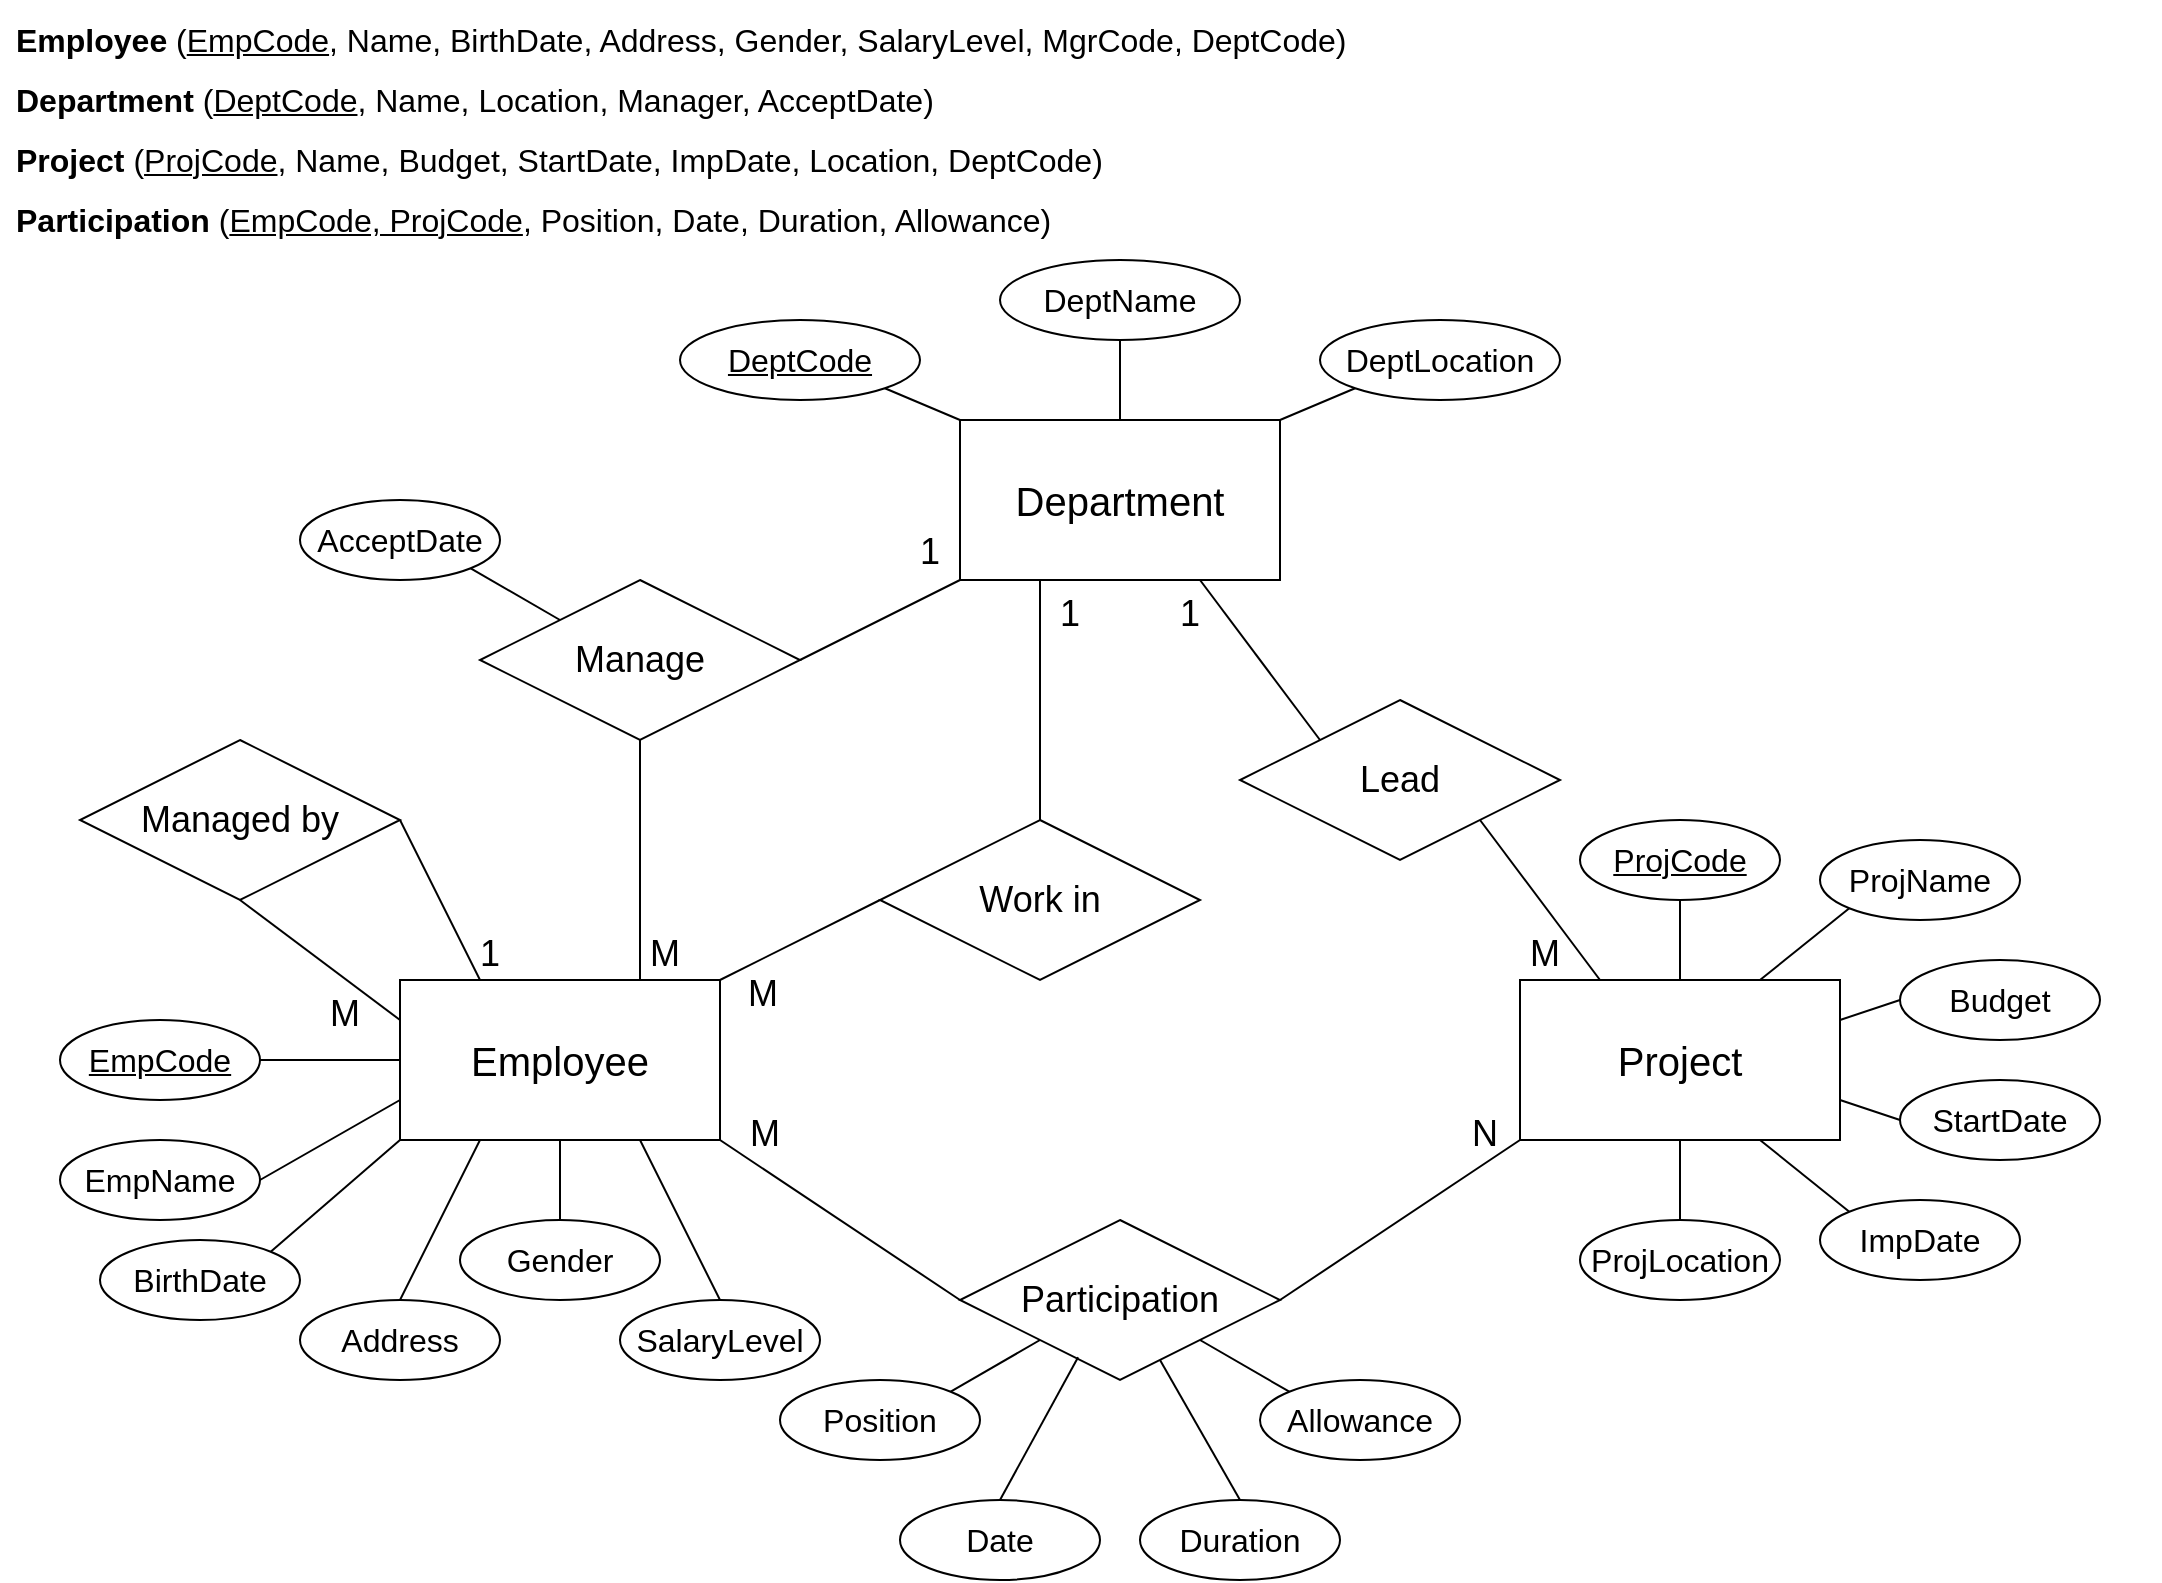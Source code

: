 <mxfile version="20.6.0" type="github">
  <diagram id="R2lEEEUBdFMjLlhIrx00" name="Page-1">
    <mxGraphModel dx="1552" dy="783" grid="1" gridSize="10" guides="1" tooltips="1" connect="1" arrows="1" fold="1" page="1" pageScale="1" pageWidth="1169" pageHeight="827" math="0" shadow="0" extFonts="Permanent Marker^https://fonts.googleapis.com/css?family=Permanent+Marker">
      <root>
        <mxCell id="0" />
        <mxCell id="1" parent="0" />
        <mxCell id="7aotdKkFnBZWeoV24bbZ-1" value="Employee" style="whiteSpace=wrap;html=1;align=center;fontSize=20;" parent="1" vertex="1">
          <mxGeometry x="240" y="500" width="160" height="80" as="geometry" />
        </mxCell>
        <mxCell id="7aotdKkFnBZWeoV24bbZ-2" value="Department" style="whiteSpace=wrap;html=1;align=center;fontSize=20;" parent="1" vertex="1">
          <mxGeometry x="520" y="220" width="160" height="80" as="geometry" />
        </mxCell>
        <mxCell id="7aotdKkFnBZWeoV24bbZ-3" value="Project" style="whiteSpace=wrap;html=1;align=center;fontSize=20;" parent="1" vertex="1">
          <mxGeometry x="800" y="500" width="160" height="80" as="geometry" />
        </mxCell>
        <mxCell id="7aotdKkFnBZWeoV24bbZ-4" value="&lt;font style=&quot;font-size: 18px;&quot;&gt;Work in&lt;/font&gt;" style="shape=rhombus;perimeter=rhombusPerimeter;whiteSpace=wrap;html=1;align=center;fontSize=18;" parent="1" vertex="1">
          <mxGeometry x="480" y="420" width="160" height="80" as="geometry" />
        </mxCell>
        <mxCell id="7aotdKkFnBZWeoV24bbZ-5" value="Lead" style="shape=rhombus;perimeter=rhombusPerimeter;whiteSpace=wrap;html=1;align=center;fontSize=18;" parent="1" vertex="1">
          <mxGeometry x="660" y="360" width="160" height="80" as="geometry" />
        </mxCell>
        <mxCell id="7aotdKkFnBZWeoV24bbZ-6" value="" style="endArrow=none;html=1;rounded=0;fontSize=18;exitX=0.5;exitY=0;exitDx=0;exitDy=0;entryX=0.25;entryY=1;entryDx=0;entryDy=0;" parent="1" source="7aotdKkFnBZWeoV24bbZ-4" target="7aotdKkFnBZWeoV24bbZ-2" edge="1">
          <mxGeometry relative="1" as="geometry">
            <mxPoint x="560" y="530" as="sourcePoint" />
            <mxPoint x="720" y="530" as="targetPoint" />
          </mxGeometry>
        </mxCell>
        <mxCell id="7aotdKkFnBZWeoV24bbZ-7" value="1" style="resizable=0;html=1;align=right;verticalAlign=bottom;fontSize=18;" parent="7aotdKkFnBZWeoV24bbZ-6" connectable="0" vertex="1">
          <mxGeometry x="1" relative="1" as="geometry">
            <mxPoint x="20" y="30" as="offset" />
          </mxGeometry>
        </mxCell>
        <mxCell id="7aotdKkFnBZWeoV24bbZ-8" value="" style="endArrow=none;html=1;rounded=0;fontSize=18;exitX=0;exitY=0;exitDx=0;exitDy=0;entryX=0.75;entryY=1;entryDx=0;entryDy=0;" parent="1" source="7aotdKkFnBZWeoV24bbZ-5" target="7aotdKkFnBZWeoV24bbZ-2" edge="1">
          <mxGeometry relative="1" as="geometry">
            <mxPoint x="560" y="530" as="sourcePoint" />
            <mxPoint x="720" y="530" as="targetPoint" />
          </mxGeometry>
        </mxCell>
        <mxCell id="7aotdKkFnBZWeoV24bbZ-9" value="1" style="resizable=0;html=1;align=right;verticalAlign=bottom;fontSize=18;" parent="7aotdKkFnBZWeoV24bbZ-8" connectable="0" vertex="1">
          <mxGeometry x="1" relative="1" as="geometry">
            <mxPoint y="30" as="offset" />
          </mxGeometry>
        </mxCell>
        <mxCell id="7aotdKkFnBZWeoV24bbZ-10" value="" style="endArrow=none;html=1;rounded=0;fontSize=18;entryX=1;entryY=0;entryDx=0;entryDy=0;exitX=0;exitY=0.5;exitDx=0;exitDy=0;" parent="1" source="7aotdKkFnBZWeoV24bbZ-4" target="7aotdKkFnBZWeoV24bbZ-1" edge="1">
          <mxGeometry relative="1" as="geometry">
            <mxPoint x="440" y="474" as="sourcePoint" />
            <mxPoint x="600" y="474" as="targetPoint" />
          </mxGeometry>
        </mxCell>
        <mxCell id="7aotdKkFnBZWeoV24bbZ-11" value="M" style="resizable=0;html=1;align=right;verticalAlign=bottom;fontSize=18;" parent="7aotdKkFnBZWeoV24bbZ-10" connectable="0" vertex="1">
          <mxGeometry x="1" relative="1" as="geometry">
            <mxPoint x="30" y="20" as="offset" />
          </mxGeometry>
        </mxCell>
        <mxCell id="7aotdKkFnBZWeoV24bbZ-12" value="" style="endArrow=none;html=1;rounded=0;fontSize=18;exitX=1;exitY=1;exitDx=0;exitDy=0;entryX=0.25;entryY=0;entryDx=0;entryDy=0;" parent="1" source="7aotdKkFnBZWeoV24bbZ-5" target="7aotdKkFnBZWeoV24bbZ-3" edge="1">
          <mxGeometry relative="1" as="geometry">
            <mxPoint x="570" y="540" as="sourcePoint" />
            <mxPoint x="730" y="540" as="targetPoint" />
          </mxGeometry>
        </mxCell>
        <mxCell id="7aotdKkFnBZWeoV24bbZ-13" value="M" style="resizable=0;html=1;align=right;verticalAlign=bottom;fontSize=18;" parent="7aotdKkFnBZWeoV24bbZ-12" connectable="0" vertex="1">
          <mxGeometry x="1" relative="1" as="geometry">
            <mxPoint x="-20" as="offset" />
          </mxGeometry>
        </mxCell>
        <mxCell id="7aotdKkFnBZWeoV24bbZ-14" value="&lt;font style=&quot;font-size: 18px;&quot;&gt;Managed by&lt;/font&gt;" style="shape=rhombus;perimeter=rhombusPerimeter;whiteSpace=wrap;html=1;align=center;fontSize=18;" parent="1" vertex="1">
          <mxGeometry x="80" y="380" width="160" height="80" as="geometry" />
        </mxCell>
        <mxCell id="7aotdKkFnBZWeoV24bbZ-15" value="" style="endArrow=none;html=1;rounded=0;fontSize=18;exitX=1;exitY=0.5;exitDx=0;exitDy=0;entryX=0.25;entryY=0;entryDx=0;entryDy=0;" parent="1" source="7aotdKkFnBZWeoV24bbZ-14" target="7aotdKkFnBZWeoV24bbZ-1" edge="1">
          <mxGeometry relative="1" as="geometry">
            <mxPoint x="510" y="390" as="sourcePoint" />
            <mxPoint x="570" y="310" as="targetPoint" />
          </mxGeometry>
        </mxCell>
        <mxCell id="7aotdKkFnBZWeoV24bbZ-16" value="1" style="resizable=0;html=1;align=right;verticalAlign=bottom;fontSize=18;" parent="7aotdKkFnBZWeoV24bbZ-15" connectable="0" vertex="1">
          <mxGeometry x="1" relative="1" as="geometry">
            <mxPoint x="10" as="offset" />
          </mxGeometry>
        </mxCell>
        <mxCell id="7aotdKkFnBZWeoV24bbZ-17" value="" style="endArrow=none;html=1;rounded=0;fontSize=18;entryX=0;entryY=0.25;entryDx=0;entryDy=0;exitX=0.5;exitY=1;exitDx=0;exitDy=0;" parent="1" source="7aotdKkFnBZWeoV24bbZ-14" target="7aotdKkFnBZWeoV24bbZ-1" edge="1">
          <mxGeometry relative="1" as="geometry">
            <mxPoint x="430" y="430" as="sourcePoint" />
            <mxPoint x="370" y="510" as="targetPoint" />
          </mxGeometry>
        </mxCell>
        <mxCell id="7aotdKkFnBZWeoV24bbZ-18" value="M" style="resizable=0;html=1;align=right;verticalAlign=bottom;fontSize=18;" parent="7aotdKkFnBZWeoV24bbZ-17" connectable="0" vertex="1">
          <mxGeometry x="1" relative="1" as="geometry">
            <mxPoint x="-20" y="10" as="offset" />
          </mxGeometry>
        </mxCell>
        <mxCell id="7aotdKkFnBZWeoV24bbZ-19" value="&lt;font style=&quot;font-size: 18px;&quot;&gt;Participation&lt;/font&gt;" style="shape=rhombus;perimeter=rhombusPerimeter;whiteSpace=wrap;html=1;align=center;fontSize=18;" parent="1" vertex="1">
          <mxGeometry x="520" y="620" width="160" height="80" as="geometry" />
        </mxCell>
        <mxCell id="7aotdKkFnBZWeoV24bbZ-20" value="" style="endArrow=none;html=1;rounded=0;fontSize=18;entryX=0;entryY=1;entryDx=0;entryDy=0;exitX=1;exitY=0.5;exitDx=0;exitDy=0;" parent="1" source="7aotdKkFnBZWeoV24bbZ-19" target="7aotdKkFnBZWeoV24bbZ-3" edge="1">
          <mxGeometry relative="1" as="geometry">
            <mxPoint x="460" y="640" as="sourcePoint" />
            <mxPoint x="620" y="640" as="targetPoint" />
          </mxGeometry>
        </mxCell>
        <mxCell id="7aotdKkFnBZWeoV24bbZ-21" value="N" style="resizable=0;html=1;align=right;verticalAlign=bottom;fontSize=18;" parent="7aotdKkFnBZWeoV24bbZ-20" connectable="0" vertex="1">
          <mxGeometry x="1" relative="1" as="geometry">
            <mxPoint x="-10" y="10" as="offset" />
          </mxGeometry>
        </mxCell>
        <mxCell id="7aotdKkFnBZWeoV24bbZ-23" value="" style="endArrow=none;html=1;rounded=0;fontSize=18;entryX=1;entryY=1;entryDx=0;entryDy=0;exitX=0;exitY=0.5;exitDx=0;exitDy=0;" parent="1" source="7aotdKkFnBZWeoV24bbZ-19" target="7aotdKkFnBZWeoV24bbZ-1" edge="1">
          <mxGeometry relative="1" as="geometry">
            <mxPoint x="430" y="430" as="sourcePoint" />
            <mxPoint x="370" y="510" as="targetPoint" />
          </mxGeometry>
        </mxCell>
        <mxCell id="7aotdKkFnBZWeoV24bbZ-24" value="M" style="resizable=0;html=1;align=right;verticalAlign=bottom;fontSize=18;" parent="7aotdKkFnBZWeoV24bbZ-23" connectable="0" vertex="1">
          <mxGeometry x="1" relative="1" as="geometry">
            <mxPoint x="30" y="10" as="offset" />
          </mxGeometry>
        </mxCell>
        <mxCell id="7aotdKkFnBZWeoV24bbZ-25" value="Position" style="ellipse;whiteSpace=wrap;html=1;align=center;fontSize=16;" parent="1" vertex="1">
          <mxGeometry x="430" y="700" width="100" height="40" as="geometry" />
        </mxCell>
        <mxCell id="7aotdKkFnBZWeoV24bbZ-26" value="Date" style="ellipse;whiteSpace=wrap;html=1;align=center;fontSize=16;" parent="1" vertex="1">
          <mxGeometry x="490" y="760" width="100" height="40" as="geometry" />
        </mxCell>
        <mxCell id="7aotdKkFnBZWeoV24bbZ-27" value="Duration" style="ellipse;whiteSpace=wrap;html=1;align=center;fontSize=16;" parent="1" vertex="1">
          <mxGeometry x="610" y="760" width="100" height="40" as="geometry" />
        </mxCell>
        <mxCell id="7aotdKkFnBZWeoV24bbZ-28" value="" style="endArrow=none;html=1;rounded=0;fontSize=18;exitX=1;exitY=0;exitDx=0;exitDy=0;entryX=0;entryY=1;entryDx=0;entryDy=0;" parent="1" source="7aotdKkFnBZWeoV24bbZ-25" target="7aotdKkFnBZWeoV24bbZ-19" edge="1">
          <mxGeometry relative="1" as="geometry">
            <mxPoint x="460" y="640" as="sourcePoint" />
            <mxPoint x="620" y="640" as="targetPoint" />
          </mxGeometry>
        </mxCell>
        <mxCell id="7aotdKkFnBZWeoV24bbZ-29" value="" style="endArrow=none;html=1;rounded=0;fontSize=18;exitX=0.5;exitY=0;exitDx=0;exitDy=0;" parent="1" source="7aotdKkFnBZWeoV24bbZ-27" edge="1">
          <mxGeometry relative="1" as="geometry">
            <mxPoint x="649.995" y="699.998" as="sourcePoint" />
            <mxPoint x="620" y="690" as="targetPoint" />
          </mxGeometry>
        </mxCell>
        <mxCell id="7aotdKkFnBZWeoV24bbZ-30" value="" style="endArrow=none;html=1;rounded=0;fontSize=18;entryX=0.5;entryY=0;entryDx=0;entryDy=0;exitX=0.369;exitY=0.858;exitDx=0;exitDy=0;exitPerimeter=0;" parent="1" source="7aotdKkFnBZWeoV24bbZ-19" target="7aotdKkFnBZWeoV24bbZ-26" edge="1">
          <mxGeometry relative="1" as="geometry">
            <mxPoint x="610" y="720" as="sourcePoint" />
            <mxPoint x="620" y="640" as="targetPoint" />
          </mxGeometry>
        </mxCell>
        <mxCell id="7aotdKkFnBZWeoV24bbZ-31" value="Manage" style="shape=rhombus;perimeter=rhombusPerimeter;whiteSpace=wrap;html=1;align=center;fontSize=18;" parent="1" vertex="1">
          <mxGeometry x="280" y="300" width="160" height="80" as="geometry" />
        </mxCell>
        <mxCell id="7aotdKkFnBZWeoV24bbZ-32" value="" style="endArrow=none;html=1;rounded=0;fontSize=18;exitX=0.5;exitY=1;exitDx=0;exitDy=0;entryX=0.75;entryY=0;entryDx=0;entryDy=0;" parent="1" source="7aotdKkFnBZWeoV24bbZ-31" target="7aotdKkFnBZWeoV24bbZ-1" edge="1">
          <mxGeometry relative="1" as="geometry">
            <mxPoint x="440" y="440" as="sourcePoint" />
            <mxPoint x="360" y="470" as="targetPoint" />
          </mxGeometry>
        </mxCell>
        <mxCell id="7aotdKkFnBZWeoV24bbZ-33" value="M" style="resizable=0;html=1;align=right;verticalAlign=bottom;fontSize=18;" parent="7aotdKkFnBZWeoV24bbZ-32" connectable="0" vertex="1">
          <mxGeometry x="1" relative="1" as="geometry">
            <mxPoint x="20" as="offset" />
          </mxGeometry>
        </mxCell>
        <mxCell id="7aotdKkFnBZWeoV24bbZ-34" value="" style="endArrow=none;html=1;rounded=0;fontSize=18;exitX=1;exitY=0.5;exitDx=0;exitDy=0;entryX=0;entryY=1;entryDx=0;entryDy=0;" parent="1" source="7aotdKkFnBZWeoV24bbZ-31" target="7aotdKkFnBZWeoV24bbZ-2" edge="1">
          <mxGeometry relative="1" as="geometry">
            <mxPoint x="460" y="430" as="sourcePoint" />
            <mxPoint x="620" y="430" as="targetPoint" />
          </mxGeometry>
        </mxCell>
        <mxCell id="7aotdKkFnBZWeoV24bbZ-35" value="1" style="resizable=0;html=1;align=right;verticalAlign=bottom;fontSize=18;" parent="7aotdKkFnBZWeoV24bbZ-34" connectable="0" vertex="1">
          <mxGeometry x="1" relative="1" as="geometry">
            <mxPoint x="-10" as="offset" />
          </mxGeometry>
        </mxCell>
        <mxCell id="7aotdKkFnBZWeoV24bbZ-36" value="AcceptDate" style="ellipse;whiteSpace=wrap;html=1;align=center;fontSize=16;" parent="1" vertex="1">
          <mxGeometry x="190" y="260" width="100" height="40" as="geometry" />
        </mxCell>
        <mxCell id="7aotdKkFnBZWeoV24bbZ-37" value="" style="endArrow=none;html=1;rounded=0;fontSize=18;exitX=0;exitY=0;exitDx=0;exitDy=0;entryX=1;entryY=1;entryDx=0;entryDy=0;" parent="1" source="7aotdKkFnBZWeoV24bbZ-31" target="7aotdKkFnBZWeoV24bbZ-36" edge="1">
          <mxGeometry relative="1" as="geometry">
            <mxPoint x="460" y="430" as="sourcePoint" />
            <mxPoint x="620" y="430" as="targetPoint" />
          </mxGeometry>
        </mxCell>
        <mxCell id="7aotdKkFnBZWeoV24bbZ-38" value="DeptName" style="ellipse;whiteSpace=wrap;html=1;align=center;fontSize=16;" parent="1" vertex="1">
          <mxGeometry x="540" y="140" width="120" height="40" as="geometry" />
        </mxCell>
        <mxCell id="7aotdKkFnBZWeoV24bbZ-40" value="DeptLocation" style="ellipse;whiteSpace=wrap;html=1;align=center;fontSize=16;" parent="1" vertex="1">
          <mxGeometry x="700" y="170" width="120" height="40" as="geometry" />
        </mxCell>
        <mxCell id="7aotdKkFnBZWeoV24bbZ-41" value="" style="endArrow=none;html=1;rounded=0;fontSize=16;entryX=0;entryY=0;entryDx=0;entryDy=0;exitX=1;exitY=1;exitDx=0;exitDy=0;" parent="1" source="7aotdKkFnBZWeoV24bbZ-45" target="7aotdKkFnBZWeoV24bbZ-2" edge="1">
          <mxGeometry relative="1" as="geometry">
            <mxPoint x="475" y="230" as="sourcePoint" />
            <mxPoint x="620" y="430" as="targetPoint" />
          </mxGeometry>
        </mxCell>
        <mxCell id="7aotdKkFnBZWeoV24bbZ-42" value="" style="endArrow=none;html=1;rounded=0;fontSize=16;exitX=0.5;exitY=0;exitDx=0;exitDy=0;entryX=0.5;entryY=1;entryDx=0;entryDy=0;" parent="1" source="7aotdKkFnBZWeoV24bbZ-2" target="7aotdKkFnBZWeoV24bbZ-38" edge="1">
          <mxGeometry relative="1" as="geometry">
            <mxPoint x="460" y="430" as="sourcePoint" />
            <mxPoint x="620" y="430" as="targetPoint" />
          </mxGeometry>
        </mxCell>
        <mxCell id="7aotdKkFnBZWeoV24bbZ-43" value="" style="endArrow=none;html=1;rounded=0;fontSize=16;exitX=1;exitY=0;exitDx=0;exitDy=0;entryX=0;entryY=1;entryDx=0;entryDy=0;" parent="1" source="7aotdKkFnBZWeoV24bbZ-2" target="7aotdKkFnBZWeoV24bbZ-40" edge="1">
          <mxGeometry relative="1" as="geometry">
            <mxPoint x="460" y="430" as="sourcePoint" />
            <mxPoint x="620" y="430" as="targetPoint" />
          </mxGeometry>
        </mxCell>
        <mxCell id="7aotdKkFnBZWeoV24bbZ-45" value="DeptCode" style="ellipse;whiteSpace=wrap;html=1;align=center;fontStyle=4;fontSize=16;" parent="1" vertex="1">
          <mxGeometry x="380" y="170" width="120" height="40" as="geometry" />
        </mxCell>
        <mxCell id="7aotdKkFnBZWeoV24bbZ-46" value="ProjCode" style="ellipse;whiteSpace=wrap;html=1;align=center;fontStyle=4;fontSize=16;" parent="1" vertex="1">
          <mxGeometry x="830" y="420" width="100" height="40" as="geometry" />
        </mxCell>
        <mxCell id="7aotdKkFnBZWeoV24bbZ-47" value="ProjName" style="ellipse;whiteSpace=wrap;html=1;align=center;fontSize=16;" parent="1" vertex="1">
          <mxGeometry x="950" y="430" width="100" height="40" as="geometry" />
        </mxCell>
        <mxCell id="7aotdKkFnBZWeoV24bbZ-48" value="Budget" style="ellipse;whiteSpace=wrap;html=1;align=center;fontSize=16;" parent="1" vertex="1">
          <mxGeometry x="990" y="490" width="100" height="40" as="geometry" />
        </mxCell>
        <mxCell id="7aotdKkFnBZWeoV24bbZ-49" value="StartDate" style="ellipse;whiteSpace=wrap;html=1;align=center;fontSize=16;" parent="1" vertex="1">
          <mxGeometry x="990" y="550" width="100" height="40" as="geometry" />
        </mxCell>
        <mxCell id="7aotdKkFnBZWeoV24bbZ-50" value="ImpDate" style="ellipse;whiteSpace=wrap;html=1;align=center;fontSize=16;" parent="1" vertex="1">
          <mxGeometry x="950" y="610" width="100" height="40" as="geometry" />
        </mxCell>
        <mxCell id="7aotdKkFnBZWeoV24bbZ-51" value="ProjLocation" style="ellipse;whiteSpace=wrap;html=1;align=center;fontSize=16;" parent="1" vertex="1">
          <mxGeometry x="830" y="620" width="100" height="40" as="geometry" />
        </mxCell>
        <mxCell id="7aotdKkFnBZWeoV24bbZ-52" value="" style="endArrow=none;html=1;rounded=0;fontSize=16;exitX=0.5;exitY=0;exitDx=0;exitDy=0;entryX=0.5;entryY=1;entryDx=0;entryDy=0;" parent="1" source="7aotdKkFnBZWeoV24bbZ-3" target="7aotdKkFnBZWeoV24bbZ-46" edge="1">
          <mxGeometry relative="1" as="geometry">
            <mxPoint x="680" y="430" as="sourcePoint" />
            <mxPoint x="840" y="430" as="targetPoint" />
          </mxGeometry>
        </mxCell>
        <mxCell id="7aotdKkFnBZWeoV24bbZ-53" value="" style="endArrow=none;html=1;rounded=0;fontSize=16;entryX=0;entryY=1;entryDx=0;entryDy=0;" parent="1" target="7aotdKkFnBZWeoV24bbZ-47" edge="1">
          <mxGeometry relative="1" as="geometry">
            <mxPoint x="920" y="500" as="sourcePoint" />
            <mxPoint x="1080" y="500" as="targetPoint" />
          </mxGeometry>
        </mxCell>
        <mxCell id="7aotdKkFnBZWeoV24bbZ-54" value="" style="endArrow=none;html=1;rounded=0;fontSize=16;exitX=1;exitY=0.25;exitDx=0;exitDy=0;entryX=0;entryY=0.5;entryDx=0;entryDy=0;" parent="1" source="7aotdKkFnBZWeoV24bbZ-3" target="7aotdKkFnBZWeoV24bbZ-48" edge="1">
          <mxGeometry relative="1" as="geometry">
            <mxPoint x="980" y="540" as="sourcePoint" />
            <mxPoint x="1140" y="540" as="targetPoint" />
          </mxGeometry>
        </mxCell>
        <mxCell id="7aotdKkFnBZWeoV24bbZ-55" value="" style="endArrow=none;html=1;rounded=0;fontSize=16;exitX=1;exitY=0.75;exitDx=0;exitDy=0;entryX=0;entryY=0.5;entryDx=0;entryDy=0;" parent="1" source="7aotdKkFnBZWeoV24bbZ-3" target="7aotdKkFnBZWeoV24bbZ-49" edge="1">
          <mxGeometry relative="1" as="geometry">
            <mxPoint x="680" y="430" as="sourcePoint" />
            <mxPoint x="840" y="430" as="targetPoint" />
          </mxGeometry>
        </mxCell>
        <mxCell id="7aotdKkFnBZWeoV24bbZ-56" value="" style="endArrow=none;html=1;rounded=0;fontSize=16;exitX=0.75;exitY=1;exitDx=0;exitDy=0;entryX=0;entryY=0;entryDx=0;entryDy=0;" parent="1" source="7aotdKkFnBZWeoV24bbZ-3" target="7aotdKkFnBZWeoV24bbZ-50" edge="1">
          <mxGeometry relative="1" as="geometry">
            <mxPoint x="680" y="430" as="sourcePoint" />
            <mxPoint x="840" y="430" as="targetPoint" />
          </mxGeometry>
        </mxCell>
        <mxCell id="7aotdKkFnBZWeoV24bbZ-57" value="" style="endArrow=none;html=1;rounded=0;fontSize=16;exitX=0.5;exitY=1;exitDx=0;exitDy=0;entryX=0.5;entryY=0;entryDx=0;entryDy=0;" parent="1" source="7aotdKkFnBZWeoV24bbZ-3" target="7aotdKkFnBZWeoV24bbZ-51" edge="1">
          <mxGeometry relative="1" as="geometry">
            <mxPoint x="680" y="430" as="sourcePoint" />
            <mxPoint x="840" y="430" as="targetPoint" />
          </mxGeometry>
        </mxCell>
        <mxCell id="7aotdKkFnBZWeoV24bbZ-58" value="EmpCode" style="ellipse;whiteSpace=wrap;html=1;align=center;fontStyle=4;fontSize=16;" parent="1" vertex="1">
          <mxGeometry x="70" y="520" width="100" height="40" as="geometry" />
        </mxCell>
        <mxCell id="7aotdKkFnBZWeoV24bbZ-59" value="" style="endArrow=none;html=1;rounded=0;fontSize=16;exitX=1;exitY=0.5;exitDx=0;exitDy=0;entryX=0;entryY=0.5;entryDx=0;entryDy=0;" parent="1" source="7aotdKkFnBZWeoV24bbZ-58" target="7aotdKkFnBZWeoV24bbZ-1" edge="1">
          <mxGeometry relative="1" as="geometry">
            <mxPoint x="360" y="540" as="sourcePoint" />
            <mxPoint x="240" y="560" as="targetPoint" />
          </mxGeometry>
        </mxCell>
        <mxCell id="7aotdKkFnBZWeoV24bbZ-60" value="EmpName" style="ellipse;whiteSpace=wrap;html=1;align=center;fontSize=16;" parent="1" vertex="1">
          <mxGeometry x="70" y="580" width="100" height="40" as="geometry" />
        </mxCell>
        <mxCell id="7aotdKkFnBZWeoV24bbZ-61" value="BirthDate" style="ellipse;whiteSpace=wrap;html=1;align=center;fontSize=16;" parent="1" vertex="1">
          <mxGeometry x="90" y="630" width="100" height="40" as="geometry" />
        </mxCell>
        <mxCell id="7aotdKkFnBZWeoV24bbZ-63" value="Address" style="ellipse;whiteSpace=wrap;html=1;align=center;fontSize=16;" parent="1" vertex="1">
          <mxGeometry x="190" y="660" width="100" height="40" as="geometry" />
        </mxCell>
        <mxCell id="7aotdKkFnBZWeoV24bbZ-64" value="Gender" style="ellipse;whiteSpace=wrap;html=1;align=center;fontSize=16;" parent="1" vertex="1">
          <mxGeometry x="270" y="620" width="100" height="40" as="geometry" />
        </mxCell>
        <mxCell id="7aotdKkFnBZWeoV24bbZ-65" value="SalaryLevel" style="ellipse;whiteSpace=wrap;html=1;align=center;fontSize=16;" parent="1" vertex="1">
          <mxGeometry x="350" y="660" width="100" height="40" as="geometry" />
        </mxCell>
        <mxCell id="7aotdKkFnBZWeoV24bbZ-66" value="" style="endArrow=none;html=1;rounded=0;fontSize=16;exitX=1;exitY=0.5;exitDx=0;exitDy=0;entryX=0;entryY=0.75;entryDx=0;entryDy=0;" parent="1" source="7aotdKkFnBZWeoV24bbZ-60" target="7aotdKkFnBZWeoV24bbZ-1" edge="1">
          <mxGeometry relative="1" as="geometry">
            <mxPoint x="360" y="540" as="sourcePoint" />
            <mxPoint x="520" y="540" as="targetPoint" />
          </mxGeometry>
        </mxCell>
        <mxCell id="7aotdKkFnBZWeoV24bbZ-67" value="" style="endArrow=none;html=1;rounded=0;fontSize=16;exitX=1;exitY=0;exitDx=0;exitDy=0;entryX=0;entryY=1;entryDx=0;entryDy=0;" parent="1" source="7aotdKkFnBZWeoV24bbZ-61" target="7aotdKkFnBZWeoV24bbZ-1" edge="1">
          <mxGeometry relative="1" as="geometry">
            <mxPoint x="360" y="540" as="sourcePoint" />
            <mxPoint x="520" y="540" as="targetPoint" />
          </mxGeometry>
        </mxCell>
        <mxCell id="7aotdKkFnBZWeoV24bbZ-68" value="" style="endArrow=none;html=1;rounded=0;fontSize=16;exitX=0.5;exitY=0;exitDx=0;exitDy=0;entryX=0.25;entryY=1;entryDx=0;entryDy=0;" parent="1" source="7aotdKkFnBZWeoV24bbZ-63" target="7aotdKkFnBZWeoV24bbZ-1" edge="1">
          <mxGeometry relative="1" as="geometry">
            <mxPoint x="360" y="540" as="sourcePoint" />
            <mxPoint x="520" y="540" as="targetPoint" />
          </mxGeometry>
        </mxCell>
        <mxCell id="7aotdKkFnBZWeoV24bbZ-69" value="" style="endArrow=none;html=1;rounded=0;fontSize=16;exitX=0.5;exitY=0;exitDx=0;exitDy=0;entryX=0.5;entryY=1;entryDx=0;entryDy=0;" parent="1" source="7aotdKkFnBZWeoV24bbZ-64" target="7aotdKkFnBZWeoV24bbZ-1" edge="1">
          <mxGeometry relative="1" as="geometry">
            <mxPoint x="360" y="540" as="sourcePoint" />
            <mxPoint x="520" y="540" as="targetPoint" />
          </mxGeometry>
        </mxCell>
        <mxCell id="7aotdKkFnBZWeoV24bbZ-70" value="" style="endArrow=none;html=1;rounded=0;fontSize=16;exitX=0.5;exitY=0;exitDx=0;exitDy=0;entryX=0.75;entryY=1;entryDx=0;entryDy=0;" parent="1" source="7aotdKkFnBZWeoV24bbZ-65" target="7aotdKkFnBZWeoV24bbZ-1" edge="1">
          <mxGeometry relative="1" as="geometry">
            <mxPoint x="360" y="540" as="sourcePoint" />
            <mxPoint x="520" y="540" as="targetPoint" />
          </mxGeometry>
        </mxCell>
        <mxCell id="7aotdKkFnBZWeoV24bbZ-71" value="&lt;b&gt;Employee&lt;/b&gt; (&lt;u&gt;EmpCode&lt;/u&gt;, Name, BirthDate, Address, Gender, SalaryLevel, MgrCode, DeptCode)" style="text;html=1;strokeColor=none;fillColor=none;align=left;verticalAlign=middle;whiteSpace=wrap;rounded=0;fontSize=16;spacingLeft=6;" parent="1" vertex="1">
          <mxGeometry x="40" y="10" width="1080" height="40" as="geometry" />
        </mxCell>
        <mxCell id="7aotdKkFnBZWeoV24bbZ-73" value="Allowance" style="ellipse;whiteSpace=wrap;html=1;align=center;fontSize=16;" parent="1" vertex="1">
          <mxGeometry x="670" y="700" width="100" height="40" as="geometry" />
        </mxCell>
        <mxCell id="7aotdKkFnBZWeoV24bbZ-74" value="" style="endArrow=none;html=1;rounded=0;fontSize=16;entryX=0;entryY=0;entryDx=0;entryDy=0;exitX=1;exitY=1;exitDx=0;exitDy=0;" parent="1" source="7aotdKkFnBZWeoV24bbZ-19" target="7aotdKkFnBZWeoV24bbZ-73" edge="1">
          <mxGeometry width="50" height="50" relative="1" as="geometry">
            <mxPoint x="540" y="600" as="sourcePoint" />
            <mxPoint x="590" y="550" as="targetPoint" />
          </mxGeometry>
        </mxCell>
        <mxCell id="7aotdKkFnBZWeoV24bbZ-75" value="&lt;b&gt;Department&lt;/b&gt; (&lt;u&gt;DeptCode&lt;/u&gt;, Name, Location, Manager, AcceptDate)" style="text;html=1;strokeColor=none;fillColor=none;align=left;verticalAlign=middle;whiteSpace=wrap;rounded=0;fontSize=16;spacingLeft=6;" parent="1" vertex="1">
          <mxGeometry x="40" y="40" width="1080" height="40" as="geometry" />
        </mxCell>
        <mxCell id="7aotdKkFnBZWeoV24bbZ-76" value="&lt;b&gt;Project&lt;/b&gt; (&lt;u&gt;ProjCode&lt;/u&gt;, Name, Budget, StartDate, ImpDate, Location, DeptCode)" style="text;html=1;strokeColor=none;fillColor=none;align=left;verticalAlign=middle;whiteSpace=wrap;rounded=0;fontSize=16;spacingLeft=6;" parent="1" vertex="1">
          <mxGeometry x="40" y="70" width="1080" height="40" as="geometry" />
        </mxCell>
        <mxCell id="7aotdKkFnBZWeoV24bbZ-77" value="&lt;b&gt;Participation&lt;/b&gt; (&lt;u&gt;EmpCode, ProjCode&lt;/u&gt;, Position, Date, Duration, Allowance)" style="text;html=1;strokeColor=none;fillColor=none;align=left;verticalAlign=middle;whiteSpace=wrap;rounded=0;fontSize=16;spacingLeft=6;" parent="1" vertex="1">
          <mxGeometry x="40" y="100" width="1080" height="40" as="geometry" />
        </mxCell>
      </root>
    </mxGraphModel>
  </diagram>
</mxfile>
